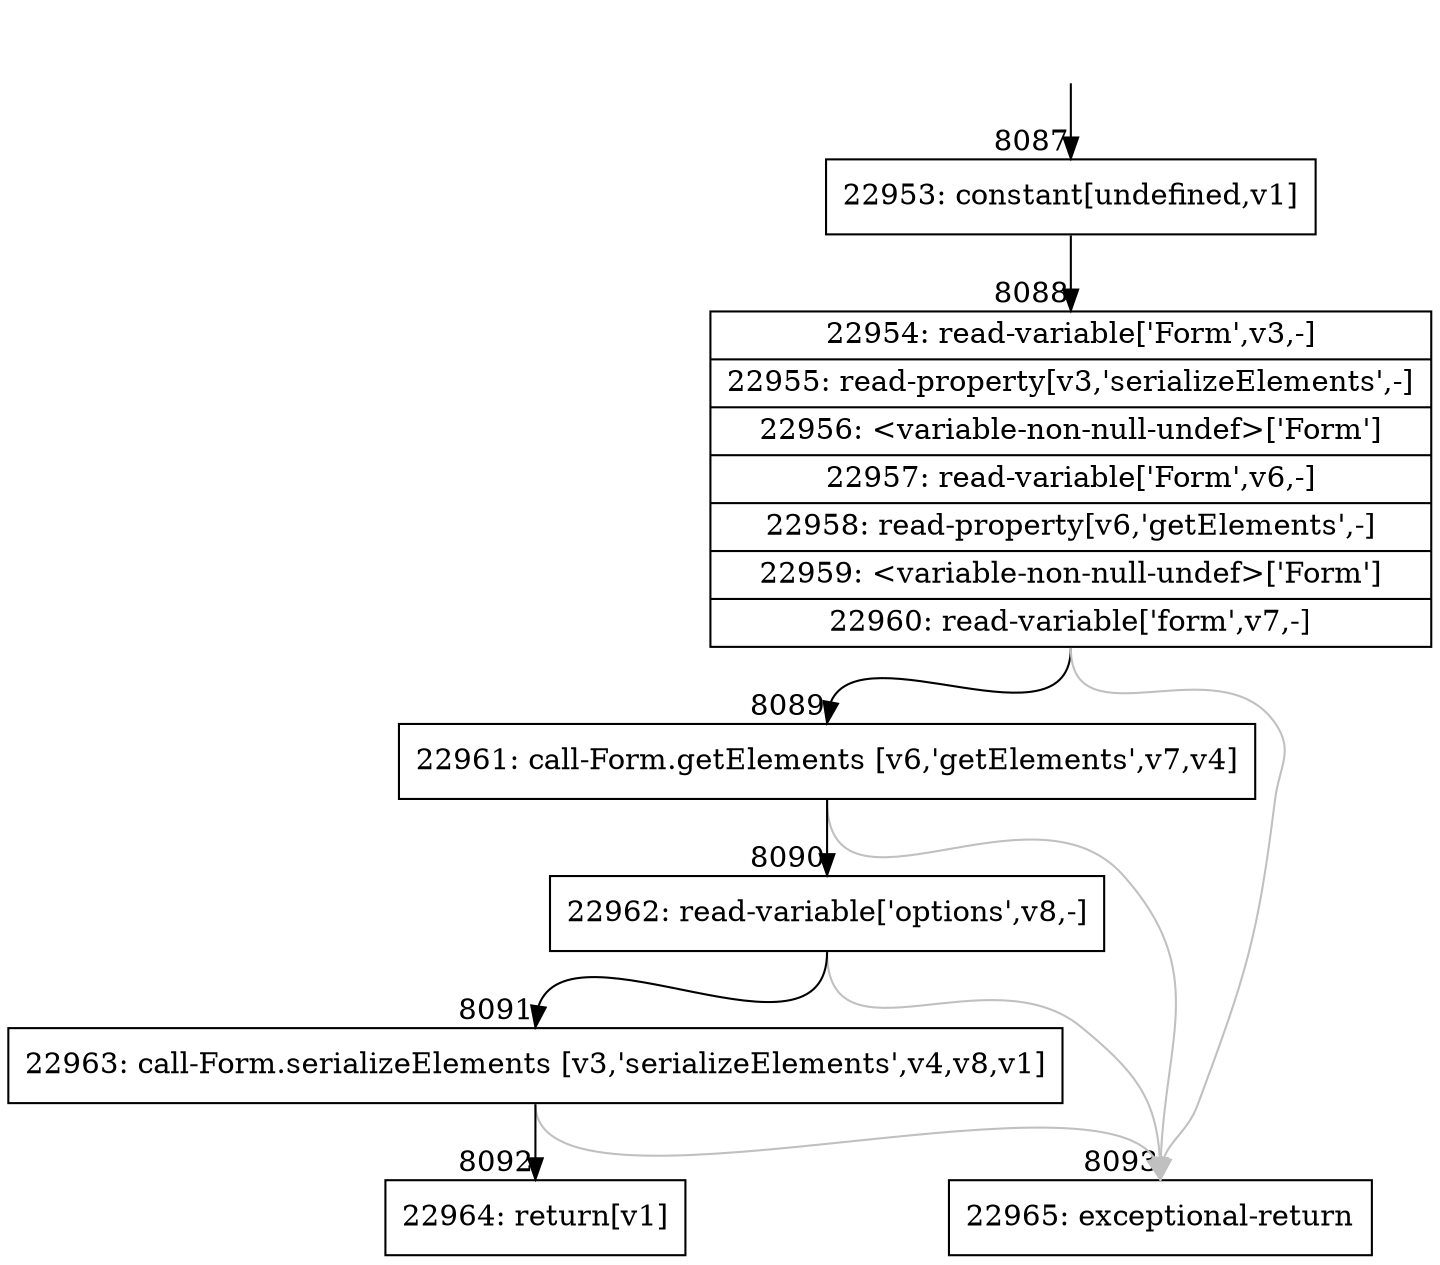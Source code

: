 digraph {
rankdir="TD"
BB_entry597[shape=none,label=""];
BB_entry597 -> BB8087 [tailport=s, headport=n, headlabel="    8087"]
BB8087 [shape=record label="{22953: constant[undefined,v1]}" ] 
BB8087 -> BB8088 [tailport=s, headport=n, headlabel="      8088"]
BB8088 [shape=record label="{22954: read-variable['Form',v3,-]|22955: read-property[v3,'serializeElements',-]|22956: \<variable-non-null-undef\>['Form']|22957: read-variable['Form',v6,-]|22958: read-property[v6,'getElements',-]|22959: \<variable-non-null-undef\>['Form']|22960: read-variable['form',v7,-]}" ] 
BB8088 -> BB8089 [tailport=s, headport=n, headlabel="      8089"]
BB8088 -> BB8093 [tailport=s, headport=n, color=gray, headlabel="      8093"]
BB8089 [shape=record label="{22961: call-Form.getElements [v6,'getElements',v7,v4]}" ] 
BB8089 -> BB8090 [tailport=s, headport=n, headlabel="      8090"]
BB8089 -> BB8093 [tailport=s, headport=n, color=gray]
BB8090 [shape=record label="{22962: read-variable['options',v8,-]}" ] 
BB8090 -> BB8091 [tailport=s, headport=n, headlabel="      8091"]
BB8090 -> BB8093 [tailport=s, headport=n, color=gray]
BB8091 [shape=record label="{22963: call-Form.serializeElements [v3,'serializeElements',v4,v8,v1]}" ] 
BB8091 -> BB8092 [tailport=s, headport=n, headlabel="      8092"]
BB8091 -> BB8093 [tailport=s, headport=n, color=gray]
BB8092 [shape=record label="{22964: return[v1]}" ] 
BB8093 [shape=record label="{22965: exceptional-return}" ] 
//#$~ 6302
}
